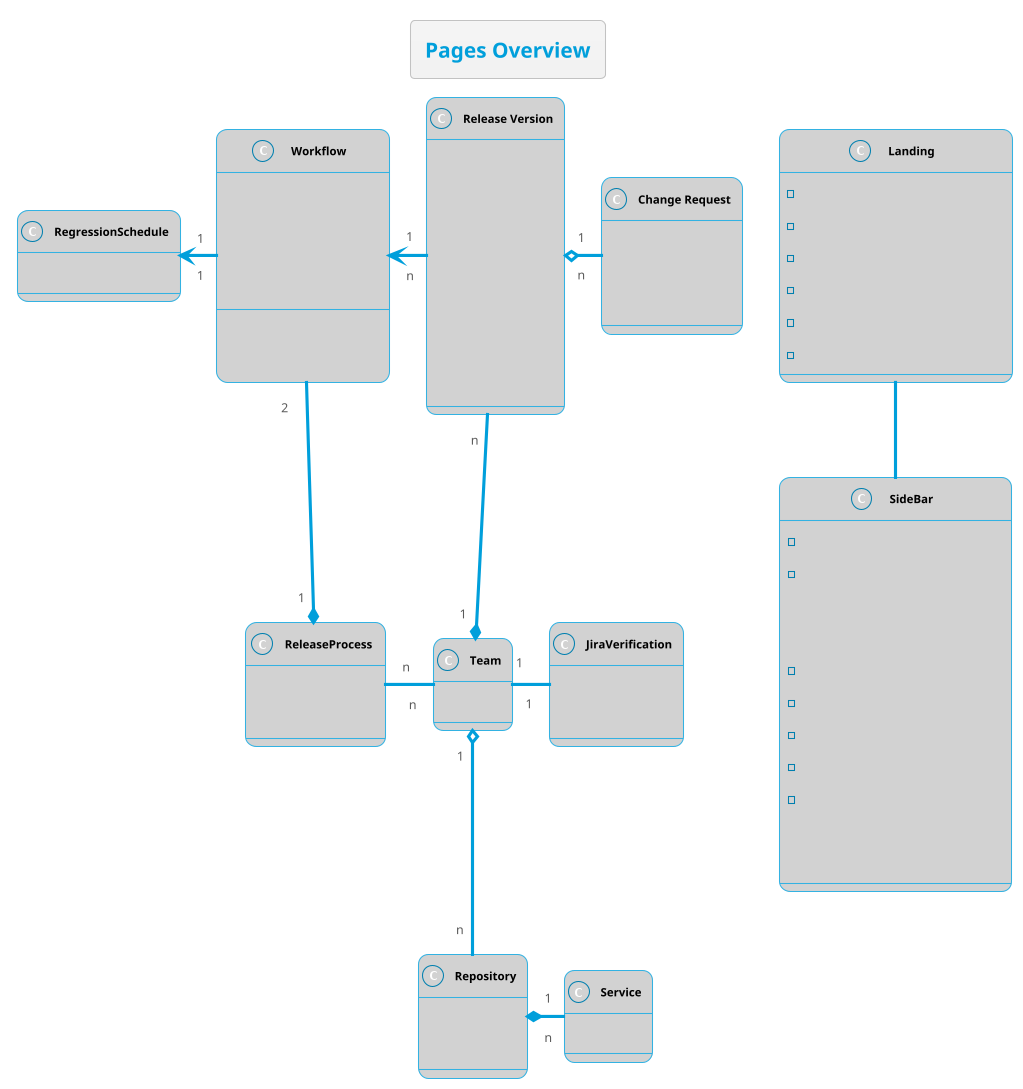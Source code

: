 @startuml
!theme bluegray
skinparam FooterFontColor black
skinparam DatabaseFontColor #007faf
skinparam ClassFontColor black
skinparam ClassBackgroundColor #d2d2d2


title Pages Overview

class "<b>Landing" as landing {
    - SideBar
    - Notification SideBar
    - Live Versions section
    - Pending My Actions section
    - Upcoming Release Versions section
    - Release Calendar
}

class "<b>SideBar" as sidebar {
    - Home
    - Release Versions 
    -- Release Versions
    -- Version Control Centre
    - Testing Management
    - RN Release
    - User Role Config
    - System Config
    - Reporting & Analytics
    -- Compliance Report
    -- Release Version Summary Report
}

class "<b>Team" as team {
    teamID
}

class "<b>Release Version" as version {
    versionID
    versionNumber
    versionStages
    versionDependency
}

class "<b>Release Version" as version {
    versionID
    versionNumber
    versionStages
    versionDependency
}

class "<b>Change Request" as CR {
    CR_ID
    ChangeType
    Sub-Team
}

' class "<b>JiraTicket" as JIRA {
'     issueKey
' }

' class "<b>Sub-Team" as subTeam {
'     teamID
'     ---
'     In DB, team & subTeam is sharing same table
' }

class "<b>ReleaseProcess" as process {
    processName
    applicableSubTeams
}

class "<b>Service" as service {
    CMDB_ID
}

' class "<b>Release Checklist" as RC {
' }

' class "<b>Merge Request" as MR {
'     MR_ID
' }

class "<b>Repository" as Repo {
    repoPath
    projectID
}

class "<b>Workflow" as Workflow {
    workflowName
    releaseType
    versionStages
    supportedChangeTypes
    gitVerification (KIV)
    deploymentWorkflow (KIV)
}

class "<b>JiraVerification" as JiraVeri {
    verifications
    applicablSubTeams
}

class "<b>RegressionSchedule" as RegrScope {
        scopeID
}

' class "<b>RegressionTask" as RegrSched {
'         TaskName
'         Team
'         WorkflowCovered
' }

' class "<b>[NEW Entity] ReadinessCheckOperation" as ReadinessOps {
'     new DB TBC: shopee_deployplatform_db.readiness_check_operations_tab

'     Attributes:
'     - readiness_check_id
'     - deployment_request_id
'     - display_name
'     - default_pics
'     - toggle_timestamp
'     - toggle_author
'     ---
'     <b> NEW Function Requirements:
'     - GET ReadinessCheckOps
'     - Update ReadinessCheckOps
'     - Delete ReadinessCheckOps
' }

' class "<b> Service" as Service {
'     Attributes:
'     - CMDB ID
'     ---
'     <b> NEW Function Requirements:
'     - GET ReadinessCheckOperations
' }

' class "<b>[NEW Entity] Readiness Config" as ReadinessConfig {
'     ---
'     Attributes:
'     - active
' }

landing -- sidebar


version "n" -down-* "1" team
' subTeam "n" -up-> "1" team
' version "1" -left-> "1" subTeam
' CR "n" -up-> "1" subTeam
CR "n" -left-o "1" version
' JIRA "1" -up-> "1" CR
' MR "1" -right-> "1" JIRA
' MR "1" -up-> "1" Repo
' RC "1" -up->  "1" JIRA
' service "n" -right-> "1" RC
service "n" -left-* "1" Repo
' RegrScope "n" -left-> "1" team
' RegrScope "1" <-left- "n" RegrSched

' version "n" <-- "1" RegrSched
' team "1" <-- "n" RegrSched
Repo "n" -up-o "1" team

' process "1   " <.right. "1" version
Workflow "1   " <-right- "n" version
Workflow "2   " -down-* "1" process
' process "1   " o-down- "n" Repo
process "n   " -right- "n" team
Workflow "1" -left-> "1" RegrScope
' process "n" .down.> "n" RegrScope


team "1   " -right- "1" JiraVeri

' CR "1   " -[dashed]down- "1" JiraVeri

' DS "1" *-- "0..*" DR 
' DR "1" *-- "0..*" ReadinessOps
' ReadinessOps "0..*" -up-* "1" Readiness
' Service "1" -left- "1" ReadinessConfig
' ReadinessConfig "1" -- "1" Readiness
' Service "1" --> "0..*" DR


@enduml
